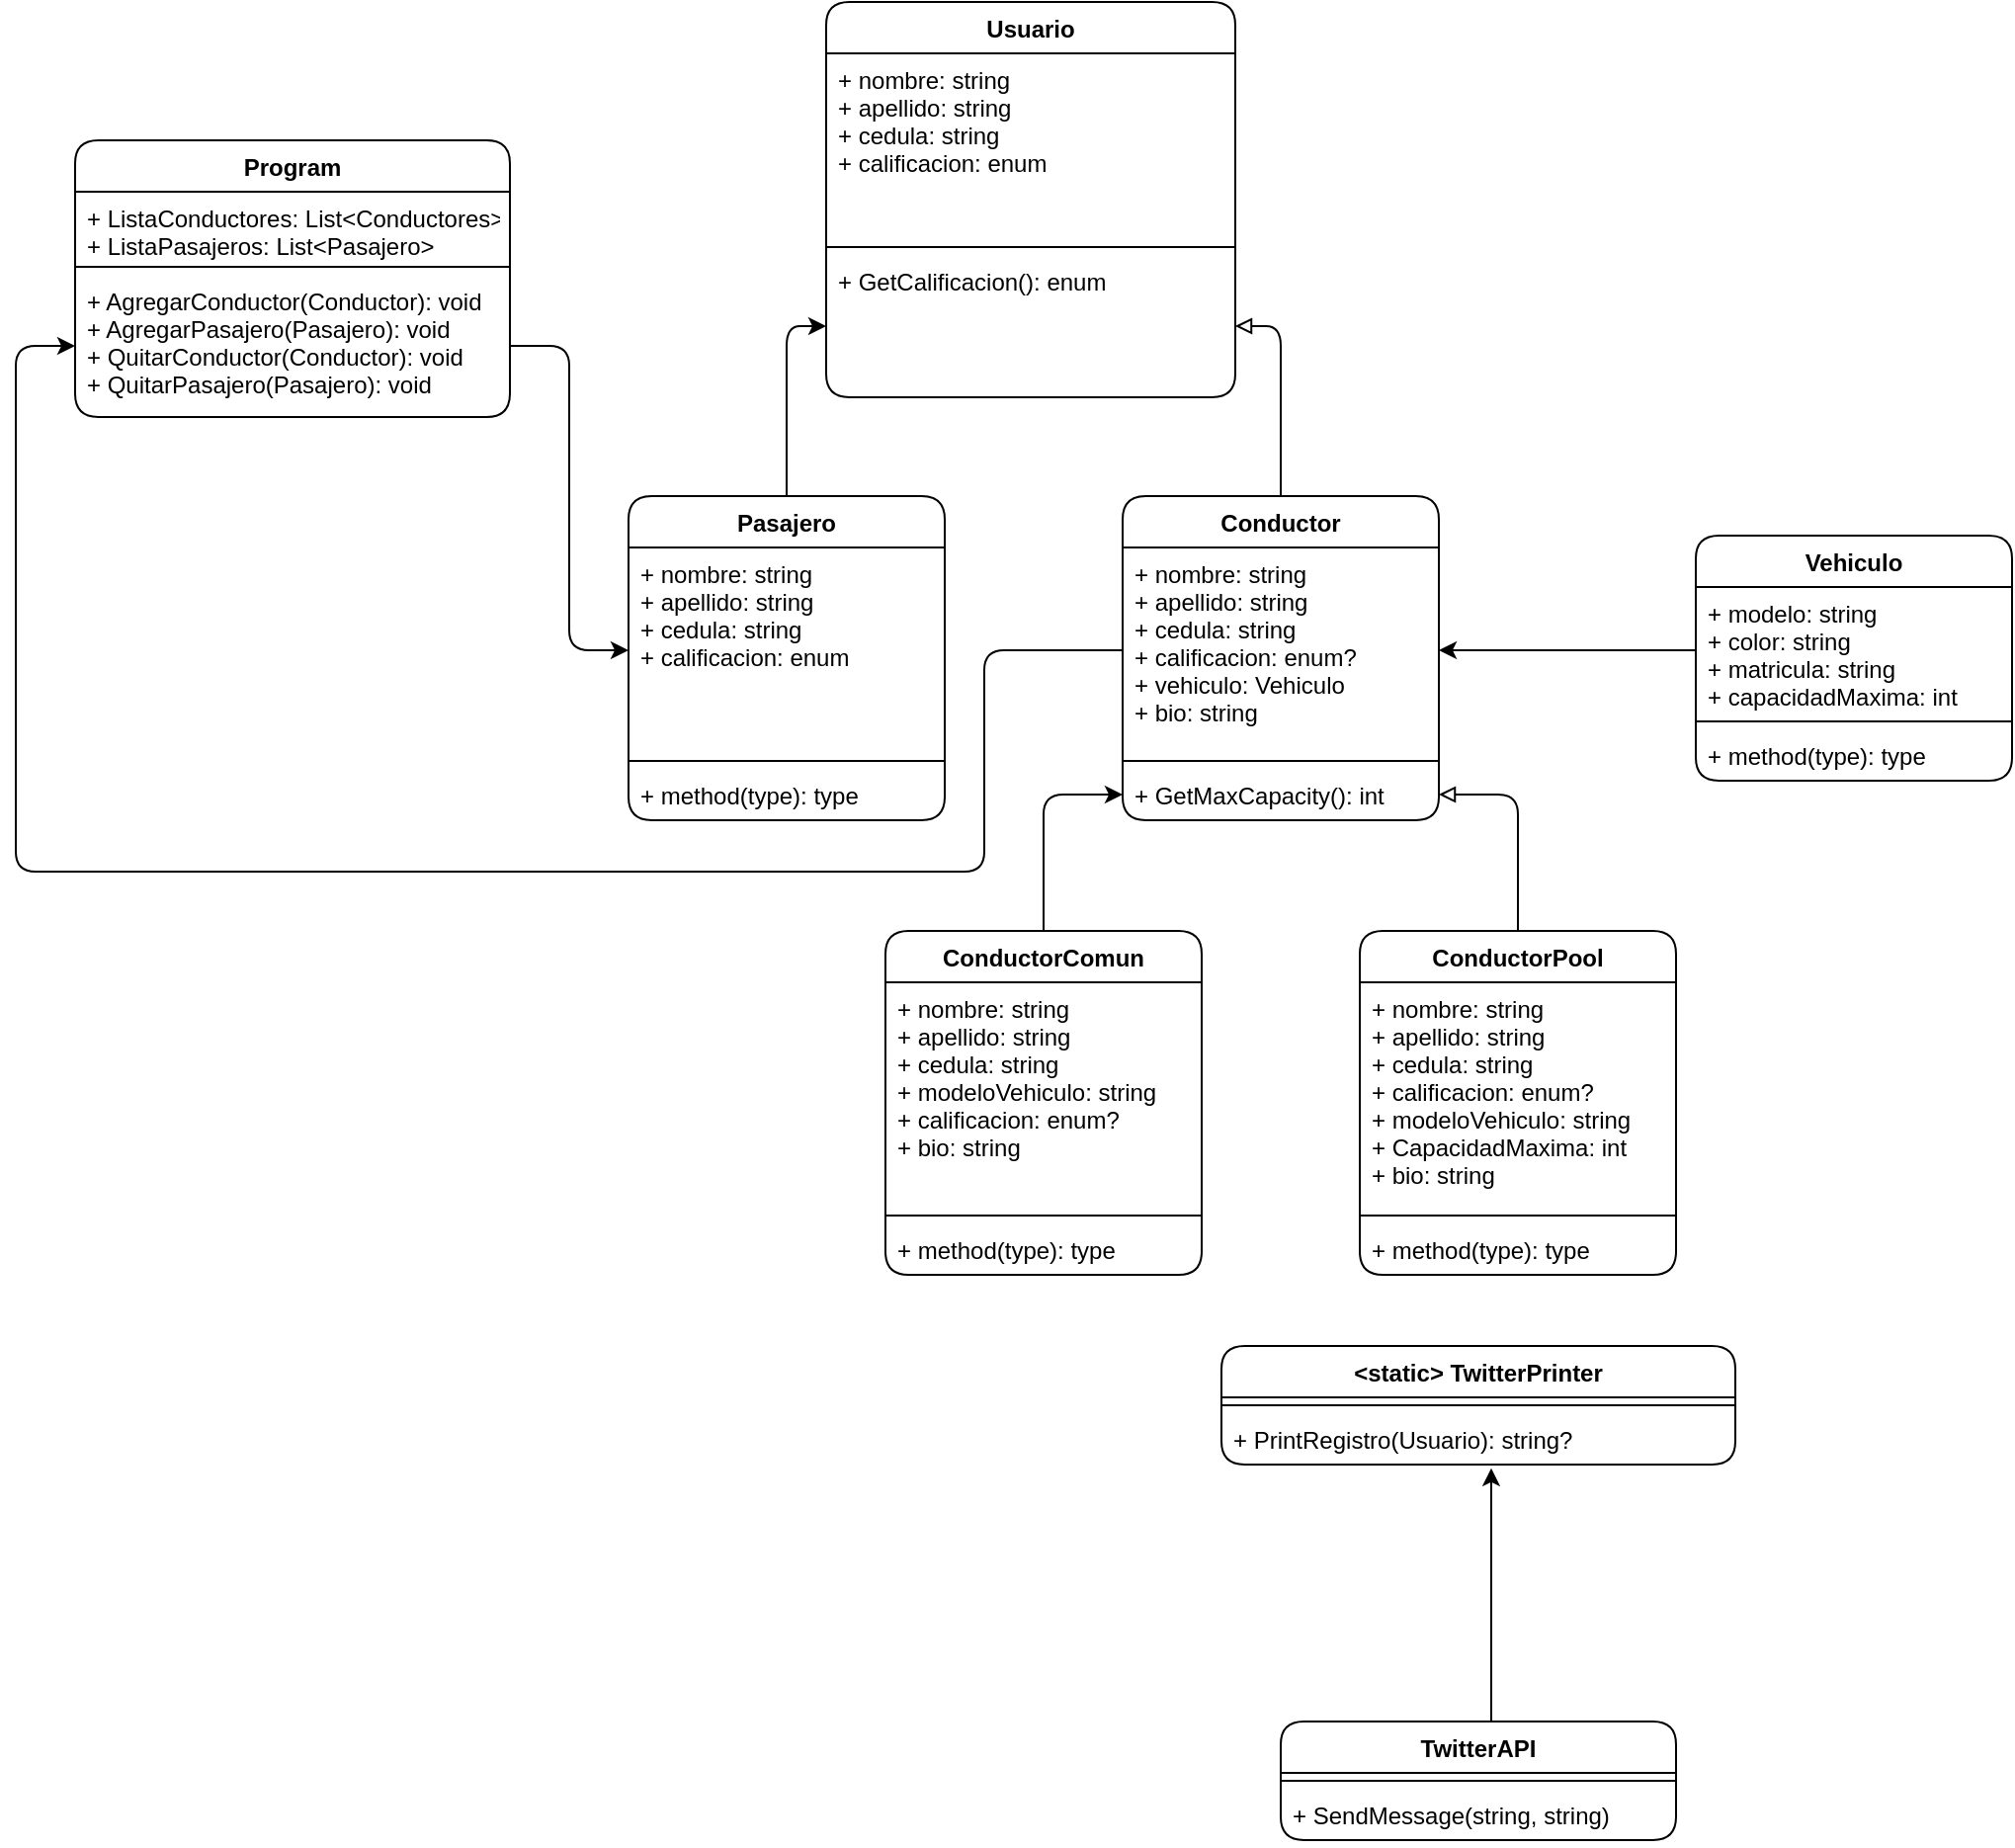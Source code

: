 <mxfile version="20.4.0" type="device"><diagram id="o0cr5BKpae2AR7Zy-raC" name="Página-1"><mxGraphModel dx="2249" dy="780" grid="1" gridSize="10" guides="1" tooltips="1" connect="1" arrows="1" fold="1" page="1" pageScale="1" pageWidth="827" pageHeight="1169" math="0" shadow="0"><root><mxCell id="0"/><mxCell id="1" parent="0"/><mxCell id="KbwY0Rzn2T_yT3YbvvRE-87" style="edgeStyle=orthogonalEdgeStyle;rounded=1;orthogonalLoop=1;jettySize=auto;html=1;exitX=0.5;exitY=0;exitDx=0;exitDy=0;" edge="1" parent="1" source="KbwY0Rzn2T_yT3YbvvRE-23" target="VoK8t1vnn51nOP_CULAm-4"><mxGeometry relative="1" as="geometry"/></mxCell><mxCell id="KbwY0Rzn2T_yT3YbvvRE-23" value="Pasajero" style="swimlane;fontStyle=1;align=center;verticalAlign=top;childLayout=stackLayout;horizontal=1;startSize=26;horizontalStack=0;resizeParent=1;resizeParentMax=0;resizeLast=0;collapsible=1;marginBottom=0;rounded=1;" parent="1" vertex="1"><mxGeometry x="100" y="300" width="160" height="164" as="geometry"/></mxCell><mxCell id="KbwY0Rzn2T_yT3YbvvRE-24" value="+ nombre: string&#xA;+ apellido: string&#xA;+ cedula: string&#xA;+ calificacion: enum" style="text;strokeColor=none;fillColor=none;align=left;verticalAlign=top;spacingLeft=4;spacingRight=4;overflow=hidden;rotatable=0;points=[[0,0.5],[1,0.5]];portConstraint=eastwest;rounded=1;" parent="KbwY0Rzn2T_yT3YbvvRE-23" vertex="1"><mxGeometry y="26" width="160" height="104" as="geometry"/></mxCell><mxCell id="KbwY0Rzn2T_yT3YbvvRE-25" value="" style="line;strokeWidth=1;fillColor=none;align=left;verticalAlign=middle;spacingTop=-1;spacingLeft=3;spacingRight=3;rotatable=0;labelPosition=right;points=[];portConstraint=eastwest;rounded=1;" parent="KbwY0Rzn2T_yT3YbvvRE-23" vertex="1"><mxGeometry y="130" width="160" height="8" as="geometry"/></mxCell><mxCell id="KbwY0Rzn2T_yT3YbvvRE-26" value="+ method(type): type" style="text;strokeColor=none;fillColor=none;align=left;verticalAlign=top;spacingLeft=4;spacingRight=4;overflow=hidden;rotatable=0;points=[[0,0.5],[1,0.5]];portConstraint=eastwest;rounded=1;" parent="KbwY0Rzn2T_yT3YbvvRE-23" vertex="1"><mxGeometry y="138" width="160" height="26" as="geometry"/></mxCell><mxCell id="VoK8t1vnn51nOP_CULAm-1" value="Usuario" style="swimlane;fontStyle=1;align=center;verticalAlign=top;childLayout=stackLayout;horizontal=1;startSize=26;horizontalStack=0;resizeParent=1;resizeParentMax=0;resizeLast=0;collapsible=1;marginBottom=0;rounded=1;" vertex="1" parent="1"><mxGeometry x="200" y="50" width="207" height="200" as="geometry"/></mxCell><mxCell id="VoK8t1vnn51nOP_CULAm-2" value="+ nombre: string&#xA;+ apellido: string&#xA;+ cedula: string&#xA;+ calificacion: enum" style="text;strokeColor=none;fillColor=none;align=left;verticalAlign=top;spacingLeft=4;spacingRight=4;overflow=hidden;rotatable=0;points=[[0,0.5],[1,0.5]];portConstraint=eastwest;rounded=1;" vertex="1" parent="VoK8t1vnn51nOP_CULAm-1"><mxGeometry y="26" width="207" height="94" as="geometry"/></mxCell><mxCell id="VoK8t1vnn51nOP_CULAm-3" value="" style="line;strokeWidth=1;fillColor=none;align=left;verticalAlign=middle;spacingTop=-1;spacingLeft=3;spacingRight=3;rotatable=0;labelPosition=right;points=[];portConstraint=eastwest;rounded=1;" vertex="1" parent="VoK8t1vnn51nOP_CULAm-1"><mxGeometry y="120" width="207" height="8" as="geometry"/></mxCell><mxCell id="VoK8t1vnn51nOP_CULAm-4" value="+ GetCalificacion(): enum" style="text;strokeColor=none;fillColor=none;align=left;verticalAlign=top;spacingLeft=4;spacingRight=4;overflow=hidden;rotatable=0;points=[[0,0.5],[1,0.5]];portConstraint=eastwest;rounded=1;" vertex="1" parent="VoK8t1vnn51nOP_CULAm-1"><mxGeometry y="128" width="207" height="72" as="geometry"/></mxCell><mxCell id="KbwY0Rzn2T_yT3YbvvRE-88" style="edgeStyle=orthogonalEdgeStyle;rounded=1;orthogonalLoop=1;jettySize=auto;html=1;exitX=0.5;exitY=0;exitDx=0;exitDy=0;entryX=1;entryY=0.5;entryDx=0;entryDy=0;endArrow=block;endFill=0;" edge="1" parent="1" source="KbwY0Rzn2T_yT3YbvvRE-67" target="VoK8t1vnn51nOP_CULAm-4"><mxGeometry relative="1" as="geometry"/></mxCell><mxCell id="KbwY0Rzn2T_yT3YbvvRE-67" value="Conductor" style="swimlane;fontStyle=1;align=center;verticalAlign=top;childLayout=stackLayout;horizontal=1;startSize=26;horizontalStack=0;resizeParent=1;resizeParentMax=0;resizeLast=0;collapsible=1;marginBottom=0;rounded=1;" vertex="1" parent="1"><mxGeometry x="350" y="300" width="160" height="164" as="geometry"/></mxCell><mxCell id="KbwY0Rzn2T_yT3YbvvRE-68" value="+ nombre: string&#xA;+ apellido: string&#xA;+ cedula: string&#xA;+ calificacion: enum?&#xA;+ vehiculo: Vehiculo&#xA;+ bio: string&#xA;" style="text;strokeColor=none;fillColor=none;align=left;verticalAlign=top;spacingLeft=4;spacingRight=4;overflow=hidden;rotatable=0;points=[[0,0.5],[1,0.5]];portConstraint=eastwest;rounded=1;" vertex="1" parent="KbwY0Rzn2T_yT3YbvvRE-67"><mxGeometry y="26" width="160" height="104" as="geometry"/></mxCell><mxCell id="KbwY0Rzn2T_yT3YbvvRE-69" value="" style="line;strokeWidth=1;fillColor=none;align=left;verticalAlign=middle;spacingTop=-1;spacingLeft=3;spacingRight=3;rotatable=0;labelPosition=right;points=[];portConstraint=eastwest;rounded=1;" vertex="1" parent="KbwY0Rzn2T_yT3YbvvRE-67"><mxGeometry y="130" width="160" height="8" as="geometry"/></mxCell><mxCell id="KbwY0Rzn2T_yT3YbvvRE-70" value="+ GetMaxCapacity(): int" style="text;strokeColor=none;fillColor=none;align=left;verticalAlign=top;spacingLeft=4;spacingRight=4;overflow=hidden;rotatable=0;points=[[0,0.5],[1,0.5]];portConstraint=eastwest;rounded=1;" vertex="1" parent="KbwY0Rzn2T_yT3YbvvRE-67"><mxGeometry y="138" width="160" height="26" as="geometry"/></mxCell><mxCell id="KbwY0Rzn2T_yT3YbvvRE-79" style="edgeStyle=orthogonalEdgeStyle;rounded=1;orthogonalLoop=1;jettySize=auto;html=1;exitX=0.5;exitY=0;exitDx=0;exitDy=0;" edge="1" parent="1" source="KbwY0Rzn2T_yT3YbvvRE-71" target="KbwY0Rzn2T_yT3YbvvRE-70"><mxGeometry relative="1" as="geometry"/></mxCell><mxCell id="KbwY0Rzn2T_yT3YbvvRE-71" value="ConductorComun" style="swimlane;fontStyle=1;align=center;verticalAlign=top;childLayout=stackLayout;horizontal=1;startSize=26;horizontalStack=0;resizeParent=1;resizeParentMax=0;resizeLast=0;collapsible=1;marginBottom=0;rounded=1;" vertex="1" parent="1"><mxGeometry x="230" y="520" width="160" height="174" as="geometry"/></mxCell><mxCell id="KbwY0Rzn2T_yT3YbvvRE-72" value="+ nombre: string&#xA;+ apellido: string&#xA;+ cedula: string&#xA;+ modeloVehiculo: string&#xA;+ calificacion: enum?&#xA;+ bio: string&#xA;" style="text;strokeColor=none;fillColor=none;align=left;verticalAlign=top;spacingLeft=4;spacingRight=4;overflow=hidden;rotatable=0;points=[[0,0.5],[1,0.5]];portConstraint=eastwest;rounded=1;" vertex="1" parent="KbwY0Rzn2T_yT3YbvvRE-71"><mxGeometry y="26" width="160" height="114" as="geometry"/></mxCell><mxCell id="KbwY0Rzn2T_yT3YbvvRE-73" value="" style="line;strokeWidth=1;fillColor=none;align=left;verticalAlign=middle;spacingTop=-1;spacingLeft=3;spacingRight=3;rotatable=0;labelPosition=right;points=[];portConstraint=eastwest;rounded=1;" vertex="1" parent="KbwY0Rzn2T_yT3YbvvRE-71"><mxGeometry y="140" width="160" height="8" as="geometry"/></mxCell><mxCell id="KbwY0Rzn2T_yT3YbvvRE-74" value="+ method(type): type" style="text;strokeColor=none;fillColor=none;align=left;verticalAlign=top;spacingLeft=4;spacingRight=4;overflow=hidden;rotatable=0;points=[[0,0.5],[1,0.5]];portConstraint=eastwest;rounded=1;" vertex="1" parent="KbwY0Rzn2T_yT3YbvvRE-71"><mxGeometry y="148" width="160" height="26" as="geometry"/></mxCell><mxCell id="KbwY0Rzn2T_yT3YbvvRE-80" style="edgeStyle=orthogonalEdgeStyle;rounded=1;orthogonalLoop=1;jettySize=auto;html=1;exitX=0.5;exitY=0;exitDx=0;exitDy=0;entryX=1;entryY=0.5;entryDx=0;entryDy=0;endArrow=block;endFill=0;" edge="1" parent="1" source="KbwY0Rzn2T_yT3YbvvRE-75" target="KbwY0Rzn2T_yT3YbvvRE-70"><mxGeometry relative="1" as="geometry"/></mxCell><mxCell id="KbwY0Rzn2T_yT3YbvvRE-75" value="ConductorPool" style="swimlane;fontStyle=1;align=center;verticalAlign=top;childLayout=stackLayout;horizontal=1;startSize=26;horizontalStack=0;resizeParent=1;resizeParentMax=0;resizeLast=0;collapsible=1;marginBottom=0;rounded=1;" vertex="1" parent="1"><mxGeometry x="470" y="520" width="160" height="174" as="geometry"/></mxCell><mxCell id="KbwY0Rzn2T_yT3YbvvRE-76" value="+ nombre: string&#xA;+ apellido: string&#xA;+ cedula: string&#xA;+ calificacion: enum?&#xA;+ modeloVehiculo: string&#xA;+ CapacidadMaxima: int&#xA;+ bio: string" style="text;strokeColor=none;fillColor=none;align=left;verticalAlign=top;spacingLeft=4;spacingRight=4;overflow=hidden;rotatable=0;points=[[0,0.5],[1,0.5]];portConstraint=eastwest;rounded=1;" vertex="1" parent="KbwY0Rzn2T_yT3YbvvRE-75"><mxGeometry y="26" width="160" height="114" as="geometry"/></mxCell><mxCell id="KbwY0Rzn2T_yT3YbvvRE-77" value="" style="line;strokeWidth=1;fillColor=none;align=left;verticalAlign=middle;spacingTop=-1;spacingLeft=3;spacingRight=3;rotatable=0;labelPosition=right;points=[];portConstraint=eastwest;rounded=1;" vertex="1" parent="KbwY0Rzn2T_yT3YbvvRE-75"><mxGeometry y="140" width="160" height="8" as="geometry"/></mxCell><mxCell id="KbwY0Rzn2T_yT3YbvvRE-78" value="+ method(type): type" style="text;strokeColor=none;fillColor=none;align=left;verticalAlign=top;spacingLeft=4;spacingRight=4;overflow=hidden;rotatable=0;points=[[0,0.5],[1,0.5]];portConstraint=eastwest;rounded=1;" vertex="1" parent="KbwY0Rzn2T_yT3YbvvRE-75"><mxGeometry y="148" width="160" height="26" as="geometry"/></mxCell><mxCell id="KbwY0Rzn2T_yT3YbvvRE-82" value="Vehiculo" style="swimlane;fontStyle=1;align=center;verticalAlign=top;childLayout=stackLayout;horizontal=1;startSize=26;horizontalStack=0;resizeParent=1;resizeParentMax=0;resizeLast=0;collapsible=1;marginBottom=0;rounded=1;" vertex="1" parent="1"><mxGeometry x="640" y="320" width="160" height="124" as="geometry"/></mxCell><mxCell id="KbwY0Rzn2T_yT3YbvvRE-83" value="+ modelo: string&#xA;+ color: string&#xA;+ matricula: string&#xA;+ capacidadMaxima: int" style="text;strokeColor=none;fillColor=none;align=left;verticalAlign=top;spacingLeft=4;spacingRight=4;overflow=hidden;rotatable=0;points=[[0,0.5],[1,0.5]];portConstraint=eastwest;rounded=1;" vertex="1" parent="KbwY0Rzn2T_yT3YbvvRE-82"><mxGeometry y="26" width="160" height="64" as="geometry"/></mxCell><mxCell id="KbwY0Rzn2T_yT3YbvvRE-84" value="" style="line;strokeWidth=1;fillColor=none;align=left;verticalAlign=middle;spacingTop=-1;spacingLeft=3;spacingRight=3;rotatable=0;labelPosition=right;points=[];portConstraint=eastwest;rounded=1;" vertex="1" parent="KbwY0Rzn2T_yT3YbvvRE-82"><mxGeometry y="90" width="160" height="8" as="geometry"/></mxCell><mxCell id="KbwY0Rzn2T_yT3YbvvRE-85" value="+ method(type): type" style="text;strokeColor=none;fillColor=none;align=left;verticalAlign=top;spacingLeft=4;spacingRight=4;overflow=hidden;rotatable=0;points=[[0,0.5],[1,0.5]];portConstraint=eastwest;rounded=1;" vertex="1" parent="KbwY0Rzn2T_yT3YbvvRE-82"><mxGeometry y="98" width="160" height="26" as="geometry"/></mxCell><mxCell id="KbwY0Rzn2T_yT3YbvvRE-86" style="edgeStyle=orthogonalEdgeStyle;rounded=1;orthogonalLoop=1;jettySize=auto;html=1;exitX=0;exitY=0.5;exitDx=0;exitDy=0;entryX=1;entryY=0.5;entryDx=0;entryDy=0;" edge="1" parent="1" source="KbwY0Rzn2T_yT3YbvvRE-83" target="KbwY0Rzn2T_yT3YbvvRE-68"><mxGeometry relative="1" as="geometry"/></mxCell><mxCell id="KbwY0Rzn2T_yT3YbvvRE-89" value="Program" style="swimlane;fontStyle=1;align=center;verticalAlign=top;childLayout=stackLayout;horizontal=1;startSize=26;horizontalStack=0;resizeParent=1;resizeParentMax=0;resizeLast=0;collapsible=1;marginBottom=0;rounded=1;" vertex="1" parent="1"><mxGeometry x="-180" y="120" width="220" height="140" as="geometry"/></mxCell><mxCell id="KbwY0Rzn2T_yT3YbvvRE-90" value="+ ListaConductores: List&lt;Conductores&gt;&#xA;+ ListaPasajeros: List&lt;Pasajero&gt;" style="text;strokeColor=none;fillColor=none;align=left;verticalAlign=top;spacingLeft=4;spacingRight=4;overflow=hidden;rotatable=0;points=[[0,0.5],[1,0.5]];portConstraint=eastwest;rounded=1;" vertex="1" parent="KbwY0Rzn2T_yT3YbvvRE-89"><mxGeometry y="26" width="220" height="34" as="geometry"/></mxCell><mxCell id="KbwY0Rzn2T_yT3YbvvRE-91" value="" style="line;strokeWidth=1;fillColor=none;align=left;verticalAlign=middle;spacingTop=-1;spacingLeft=3;spacingRight=3;rotatable=0;labelPosition=right;points=[];portConstraint=eastwest;rounded=1;" vertex="1" parent="KbwY0Rzn2T_yT3YbvvRE-89"><mxGeometry y="60" width="220" height="8" as="geometry"/></mxCell><mxCell id="KbwY0Rzn2T_yT3YbvvRE-92" value="+ AgregarConductor(Conductor): void&#xA;+ AgregarPasajero(Pasajero): void&#xA;+ QuitarConductor(Conductor): void&#xA;+ QuitarPasajero(Pasajero): void" style="text;strokeColor=none;fillColor=none;align=left;verticalAlign=top;spacingLeft=4;spacingRight=4;overflow=hidden;rotatable=0;points=[[0,0.5],[1,0.5]];portConstraint=eastwest;rounded=1;" vertex="1" parent="KbwY0Rzn2T_yT3YbvvRE-89"><mxGeometry y="68" width="220" height="72" as="geometry"/></mxCell><mxCell id="VoK8t1vnn51nOP_CULAm-6" value="&lt;static&gt; TwitterPrinter" style="swimlane;fontStyle=1;align=center;verticalAlign=top;childLayout=stackLayout;horizontal=1;startSize=26;horizontalStack=0;resizeParent=1;resizeParentMax=0;resizeLast=0;collapsible=1;marginBottom=0;rounded=1;" vertex="1" parent="1"><mxGeometry x="400" y="730" width="260" height="60" as="geometry"/></mxCell><mxCell id="VoK8t1vnn51nOP_CULAm-8" value="" style="line;strokeWidth=1;fillColor=none;align=left;verticalAlign=middle;spacingTop=-1;spacingLeft=3;spacingRight=3;rotatable=0;labelPosition=right;points=[];portConstraint=eastwest;rounded=1;" vertex="1" parent="VoK8t1vnn51nOP_CULAm-6"><mxGeometry y="26" width="260" height="8" as="geometry"/></mxCell><mxCell id="VoK8t1vnn51nOP_CULAm-9" value="+ PrintRegistro(Usuario): string?" style="text;strokeColor=none;fillColor=none;align=left;verticalAlign=top;spacingLeft=4;spacingRight=4;overflow=hidden;rotatable=0;points=[[0,0.5],[1,0.5]];portConstraint=eastwest;rounded=1;" vertex="1" parent="VoK8t1vnn51nOP_CULAm-6"><mxGeometry y="34" width="260" height="26" as="geometry"/></mxCell><mxCell id="KbwY0Rzn2T_yT3YbvvRE-93" style="edgeStyle=orthogonalEdgeStyle;rounded=1;orthogonalLoop=1;jettySize=auto;html=1;exitX=1;exitY=0.5;exitDx=0;exitDy=0;entryX=0;entryY=0.5;entryDx=0;entryDy=0;" edge="1" parent="1" source="KbwY0Rzn2T_yT3YbvvRE-92" target="KbwY0Rzn2T_yT3YbvvRE-24"><mxGeometry relative="1" as="geometry"/></mxCell><mxCell id="KbwY0Rzn2T_yT3YbvvRE-94" style="edgeStyle=orthogonalEdgeStyle;rounded=1;orthogonalLoop=1;jettySize=auto;html=1;exitX=0;exitY=0.5;exitDx=0;exitDy=0;entryX=0;entryY=0.5;entryDx=0;entryDy=0;" edge="1" parent="1" source="KbwY0Rzn2T_yT3YbvvRE-68" target="KbwY0Rzn2T_yT3YbvvRE-92"><mxGeometry relative="1" as="geometry"><Array as="points"><mxPoint x="280" y="378"/><mxPoint x="280" y="490"/><mxPoint x="-210" y="490"/><mxPoint x="-210" y="224"/></Array></mxGeometry></mxCell><mxCell id="4or0wzSjN_6FGbIl-FFn-500" style="edgeStyle=orthogonalEdgeStyle;rounded=0;orthogonalLoop=1;jettySize=auto;html=1;entryX=0.525;entryY=1.073;entryDx=0;entryDy=0;entryPerimeter=0;" edge="1" parent="1" source="KbwY0Rzn2T_yT3YbvvRE-96" target="VoK8t1vnn51nOP_CULAm-9"><mxGeometry relative="1" as="geometry"><Array as="points"><mxPoint x="537" y="826"/></Array></mxGeometry></mxCell><mxCell id="KbwY0Rzn2T_yT3YbvvRE-96" value="TwitterAPI" style="swimlane;fontStyle=1;align=center;verticalAlign=top;childLayout=stackLayout;horizontal=1;startSize=26;horizontalStack=0;resizeParent=1;resizeParentMax=0;resizeLast=0;collapsible=1;marginBottom=0;rounded=1;" vertex="1" parent="1"><mxGeometry x="430" y="920" width="200" height="60" as="geometry"/></mxCell><mxCell id="KbwY0Rzn2T_yT3YbvvRE-98" value="" style="line;strokeWidth=1;fillColor=none;align=left;verticalAlign=middle;spacingTop=-1;spacingLeft=3;spacingRight=3;rotatable=0;labelPosition=right;points=[];portConstraint=eastwest;rounded=1;" vertex="1" parent="KbwY0Rzn2T_yT3YbvvRE-96"><mxGeometry y="26" width="200" height="8" as="geometry"/></mxCell><mxCell id="KbwY0Rzn2T_yT3YbvvRE-99" value="+ SendMessage(string, string)" style="text;strokeColor=none;fillColor=none;align=left;verticalAlign=top;spacingLeft=4;spacingRight=4;overflow=hidden;rotatable=0;points=[[0,0.5],[1,0.5]];portConstraint=eastwest;rounded=1;" vertex="1" parent="KbwY0Rzn2T_yT3YbvvRE-96"><mxGeometry y="34" width="200" height="26" as="geometry"/></mxCell></root></mxGraphModel></diagram></mxfile>
